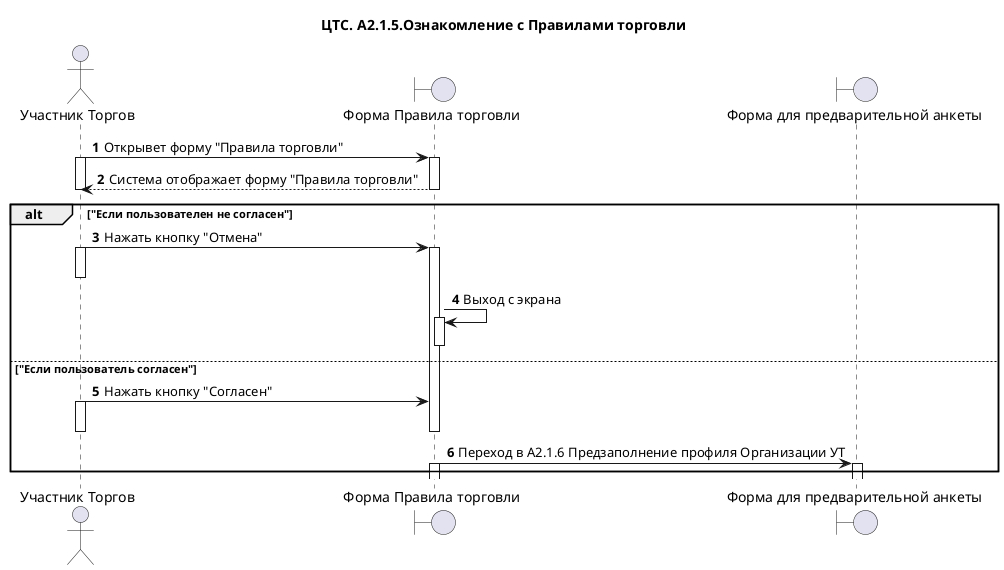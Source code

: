@startuml 

title "ЦТС. А2.1.5.Ознакомление с Правилами торговли"
actor "Участник Торгов" as User
boundary "Форма Правила торговли" as TradingForm
boundary "Форма для предварительной анкеты" as PreliminaryQuestionnaireForm

autonumber

User-> TradingForm:Открывет форму "Правила торговли"
activate User
activate TradingForm

TradingForm-->User: Система отображает форму "Правила торговли"
deactivate User
deactivate TradingForm

alt "Если пользователен не согласен"

User->TradingForm:Нажать кнопку "Отмена"
activate User
activate TradingForm
deactivate User

TradingForm->TradingForm:Выход с экрана
activate TradingForm
deactivate TradingForm

else "Если пользователь согласен"

User->TradingForm: Нажать кнопку "Согласен"
activate User
deactivate User
deactivate TradingForm

TradingForm->PreliminaryQuestionnaireForm:Переход в А2.1.6 Предзаполнение профиля Организации УТ
activate TradingForm
activate PreliminaryQuestionnaireForm
end

@enduml